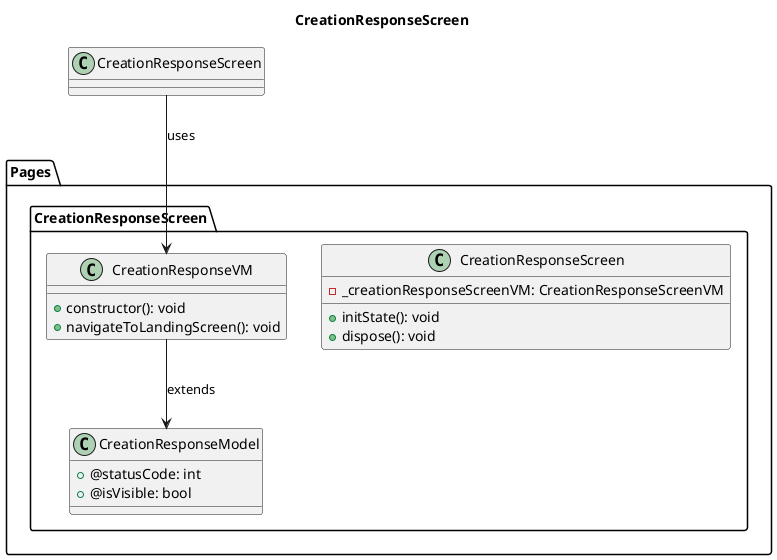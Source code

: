 @startuml CreationResponseScreen Class Diagram 

title CreationResponseScreen
package Pages{
    package CreationResponseScreen{
        Class CreationResponseScreen{
            - _creationResponseScreenVM: CreationResponseScreenVM
            + initState(): void 
            + dispose(): void
          
        }
        class CreationResponseVM{ 
            + constructor(): void
            + navigateToLandingScreen(): void 
        }

        class CreationResponseModel{
            + @statusCode: int
            + @isVisible: bool 
        }
    }
}


CreationResponseScreen --> CreationResponseVM: uses
CreationResponseVM --> CreationResponseModel: extends

@enduml